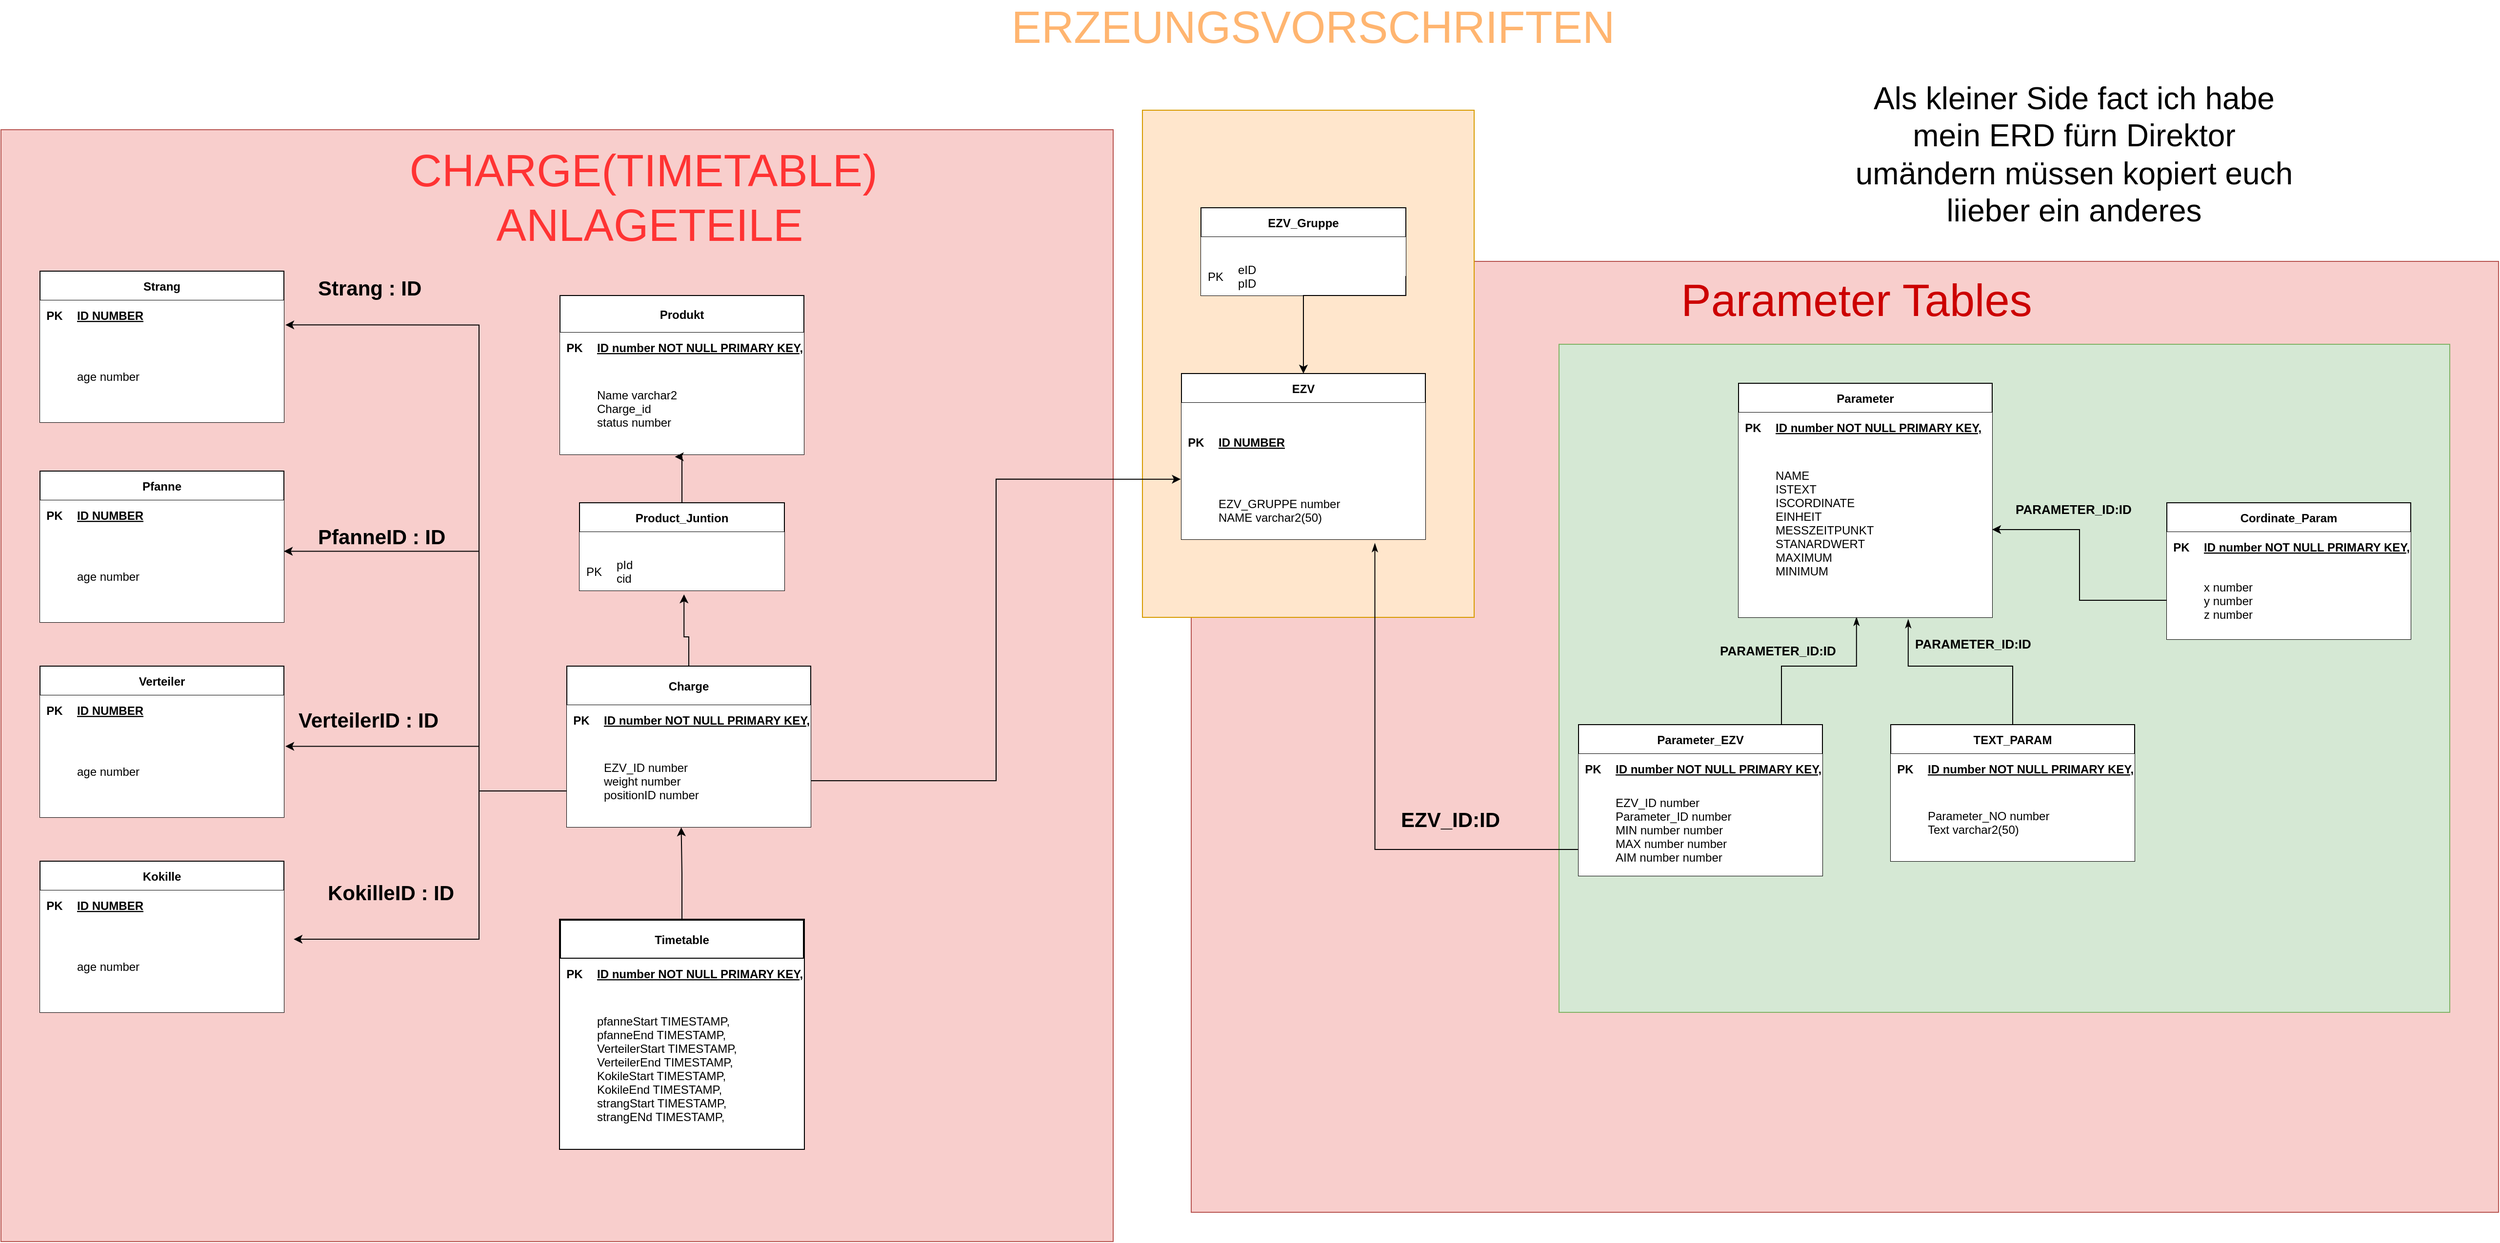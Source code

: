 <mxfile version="13.2.4" type="device"><diagram id="6zJ_AYQ3I7p9YDJe8uGd" name="Page-1"><mxGraphModel dx="3702" dy="2353" grid="1" gridSize="10" guides="1" tooltips="1" connect="1" arrows="1" fold="1" page="1" pageScale="1" pageWidth="827" pageHeight="1169" math="0" shadow="0"><root><mxCell id="0"/><mxCell id="1" parent="0"/><mxCell id="nymQCs6yoshasXCY6Ja--181" value="" style="rounded=0;whiteSpace=wrap;html=1;fillColor=#f8cecc;strokeColor=#b85450;" parent="1" vertex="1"><mxGeometry x="-1400" y="-200" width="1140" height="1140" as="geometry"/></mxCell><mxCell id="Yt_AFCfQSSV00qjEu8N--1" value="" style="rounded=0;whiteSpace=wrap;html=1;fillColor=#f8cecc;strokeColor=#b85450;" parent="1" vertex="1"><mxGeometry x="-180" y="-65" width="1340" height="975" as="geometry"/></mxCell><mxCell id="nymQCs6yoshasXCY6Ja--180" value="" style="rounded=0;whiteSpace=wrap;html=1;fillColor=#ffe6cc;strokeColor=#d79b00;" parent="1" vertex="1"><mxGeometry x="-230" y="-220" width="340" height="520" as="geometry"/></mxCell><mxCell id="nymQCs6yoshasXCY6Ja--179" value="" style="rounded=0;whiteSpace=wrap;html=1;fillColor=#d5e8d4;strokeColor=#82b366;" parent="1" vertex="1"><mxGeometry x="197" y="20" width="913" height="685" as="geometry"/></mxCell><mxCell id="nymQCs6yoshasXCY6Ja--119" value="&lt;b&gt;&lt;font style=&quot;font-size: 21px&quot;&gt;PfanneID : ID&lt;/font&gt;&lt;/b&gt;" style="text;html=1;strokeColor=none;fillColor=none;spacing=5;spacingTop=-20;whiteSpace=wrap;overflow=hidden;rounded=0;" parent="1" vertex="1"><mxGeometry x="-1080" y="215" width="190" height="10" as="geometry"/></mxCell><mxCell id="nymQCs6yoshasXCY6Ja--120" value="&lt;b&gt;&lt;font style=&quot;font-size: 21px&quot;&gt;VerteilerID : ID&lt;/font&gt;&lt;/b&gt;" style="text;html=1;strokeColor=none;fillColor=none;spacing=5;spacingTop=-20;whiteSpace=wrap;overflow=hidden;rounded=0;" parent="1" vertex="1"><mxGeometry x="-1100" y="403" width="190" height="30" as="geometry"/></mxCell><mxCell id="nymQCs6yoshasXCY6Ja--121" value="&lt;b&gt;&lt;font style=&quot;font-size: 21px&quot;&gt;KokilleID : ID&lt;/font&gt;&lt;/b&gt;" style="text;html=1;strokeColor=none;fillColor=none;spacing=5;spacingTop=-20;whiteSpace=wrap;overflow=hidden;rounded=0;" parent="1" vertex="1"><mxGeometry x="-1070" y="580" width="190" height="20" as="geometry"/></mxCell><mxCell id="nymQCs6yoshasXCY6Ja--171" value="&lt;b&gt;&lt;font style=&quot;font-size: 21px&quot;&gt;EZV_ID:ID&lt;/font&gt;&lt;/b&gt;" style="text;html=1;strokeColor=none;fillColor=none;spacing=5;spacingTop=-20;whiteSpace=wrap;overflow=hidden;rounded=0;" parent="1" vertex="1"><mxGeometry x="30" y="505" width="120" height="25" as="geometry"/></mxCell><mxCell id="nymQCs6yoshasXCY6Ja--172" value="&lt;b&gt;&lt;font style=&quot;font-size: 13px&quot;&gt;PARAMETER_ID:ID&lt;/font&gt;&lt;/b&gt;" style="text;html=1;strokeColor=none;fillColor=none;spacing=5;spacingTop=-20;whiteSpace=wrap;overflow=hidden;rounded=0;" parent="1" vertex="1"><mxGeometry x="357" y="336.5" width="190" height="20" as="geometry"/></mxCell><mxCell id="nymQCs6yoshasXCY6Ja--173" value="&lt;b&gt;&lt;font style=&quot;font-size: 13px&quot;&gt;PARAMETER_ID:ID&lt;/font&gt;&lt;/b&gt;" style="text;html=1;strokeColor=none;fillColor=none;spacing=5;spacingTop=-20;whiteSpace=wrap;overflow=hidden;rounded=0;" parent="1" vertex="1"><mxGeometry x="557" y="330" width="190" height="33" as="geometry"/></mxCell><mxCell id="nymQCs6yoshasXCY6Ja--175" style="edgeStyle=orthogonalEdgeStyle;rounded=0;orthogonalLoop=1;jettySize=auto;html=1;exitX=0.75;exitY=0;exitDx=0;exitDy=0;entryX=0.465;entryY=0.998;entryDx=0;entryDy=0;entryPerimeter=0;endArrow=classicThin;endFill=1;" parent="1" source="nymQCs6yoshasXCY6Ja--139" target="nymQCs6yoshasXCY6Ja--151" edge="1"><mxGeometry relative="1" as="geometry"><Array as="points"><mxPoint x="425" y="350"/><mxPoint x="502" y="350"/></Array></mxGeometry></mxCell><mxCell id="nymQCs6yoshasXCY6Ja--174" style="edgeStyle=orthogonalEdgeStyle;rounded=0;orthogonalLoop=1;jettySize=auto;html=1;exitX=0.5;exitY=0;exitDx=0;exitDy=0;entryX=0.669;entryY=1.011;entryDx=0;entryDy=0;entryPerimeter=0;endArrow=classicThin;endFill=1;" parent="1" source="nymQCs6yoshasXCY6Ja--163" target="nymQCs6yoshasXCY6Ja--151" edge="1"><mxGeometry relative="1" as="geometry"><Array as="points"><mxPoint x="662" y="350"/><mxPoint x="555" y="350"/></Array></mxGeometry></mxCell><mxCell id="nymQCs6yoshasXCY6Ja--177" style="edgeStyle=orthogonalEdgeStyle;rounded=0;orthogonalLoop=1;jettySize=auto;html=1;exitX=0;exitY=0.5;exitDx=0;exitDy=0;entryX=0.793;entryY=1.068;entryDx=0;entryDy=0;entryPerimeter=0;endArrow=classicThin;endFill=1;" parent="1" source="nymQCs6yoshasXCY6Ja--143" target="nymQCs6yoshasXCY6Ja--90" edge="1"><mxGeometry relative="1" as="geometry"><Array as="points"><mxPoint x="8" y="538"/></Array></mxGeometry></mxCell><mxCell id="nymQCs6yoshasXCY6Ja--86" value="EZV" style="shape=table;startSize=30;container=1;collapsible=1;childLayout=tableLayout;fixedRows=1;rowLines=0;fontStyle=1;align=center;resizeLast=1;" parent="1" vertex="1"><mxGeometry x="-190" y="50" width="250" height="170" as="geometry"><mxRectangle x="120" y="110" width="130" height="30" as="alternateBounds"/></mxGeometry></mxCell><mxCell id="nymQCs6yoshasXCY6Ja--87" value="" style="shape=partialRectangle;collapsible=0;dropTarget=0;pointerEvents=0;fillColor=none;points=[[0,0.5],[1,0.5]];portConstraint=eastwest;top=0;left=0;right=0;bottom=1;" parent="nymQCs6yoshasXCY6Ja--86" vertex="1"><mxGeometry y="30" width="250" height="80" as="geometry"/></mxCell><mxCell id="nymQCs6yoshasXCY6Ja--88" value="PK" style="shape=partialRectangle;overflow=hidden;connectable=0;top=0;left=0;bottom=0;right=0;fontStyle=1;" parent="nymQCs6yoshasXCY6Ja--87" vertex="1"><mxGeometry width="30" height="80" as="geometry"/></mxCell><mxCell id="nymQCs6yoshasXCY6Ja--89" value="ID NUMBER" style="shape=partialRectangle;overflow=hidden;connectable=0;top=0;left=0;bottom=0;right=0;align=left;spacingLeft=6;fontStyle=5;" parent="nymQCs6yoshasXCY6Ja--87" vertex="1"><mxGeometry x="30" width="220" height="80" as="geometry"/></mxCell><mxCell id="nymQCs6yoshasXCY6Ja--90" value="" style="shape=partialRectangle;collapsible=0;dropTarget=0;pointerEvents=0;fillColor=none;points=[[0,0.5],[1,0.5]];portConstraint=eastwest;top=0;left=0;right=0;bottom=0;" parent="nymQCs6yoshasXCY6Ja--86" vertex="1"><mxGeometry y="110" width="250" height="60" as="geometry"/></mxCell><mxCell id="nymQCs6yoshasXCY6Ja--91" value="" style="shape=partialRectangle;overflow=hidden;connectable=0;top=0;left=0;bottom=0;right=0;" parent="nymQCs6yoshasXCY6Ja--90" vertex="1"><mxGeometry width="30" height="60" as="geometry"/></mxCell><mxCell id="nymQCs6yoshasXCY6Ja--92" value="EZV_GRUPPE number&#10;NAME varchar2(50)" style="shape=partialRectangle;overflow=hidden;connectable=0;top=0;left=0;bottom=0;right=0;align=left;spacingLeft=6;" parent="nymQCs6yoshasXCY6Ja--90" vertex="1"><mxGeometry x="30" width="220" height="60" as="geometry"/></mxCell><mxCell id="nymQCs6yoshasXCY6Ja--182" value="&lt;font style=&quot;font-size: 46px&quot;&gt;&lt;font color=&quot;#ff3333&quot; style=&quot;font-size: 46px&quot;&gt;CHARGE(TIMETABLE)&amp;nbsp;&lt;br&gt;ANLAGETEILE&lt;/font&gt;&lt;br&gt;&lt;/font&gt;" style="text;html=1;strokeColor=none;fillColor=none;align=center;verticalAlign=middle;whiteSpace=wrap;rounded=0;" parent="1" vertex="1"><mxGeometry x="-940" y="-140" width="410" height="20" as="geometry"/></mxCell><mxCell id="nymQCs6yoshasXCY6Ja--184" value="&lt;font style=&quot;font-size: 46px&quot;&gt;&lt;font color=&quot;#ffb570&quot;&gt;ERZEUNGSVORSCHRIFTEN&lt;/font&gt;&lt;br&gt;&lt;/font&gt;" style="text;html=1;strokeColor=none;fillColor=none;align=center;verticalAlign=middle;whiteSpace=wrap;rounded=0;" parent="1" vertex="1"><mxGeometry x="-260" y="-310" width="410" height="10" as="geometry"/></mxCell><mxCell id="nymQCs6yoshasXCY6Ja--190" value="&lt;font style=&quot;font-size: 46px&quot;&gt;&lt;font&gt;Parameter Tables&lt;/font&gt;&lt;br&gt;&lt;/font&gt;" style="text;html=1;strokeColor=none;fillColor=none;align=center;verticalAlign=middle;whiteSpace=wrap;rounded=0;fontColor=#CC0000;" parent="1" vertex="1"><mxGeometry x="297" y="-30" width="410" height="10" as="geometry"/></mxCell><mxCell id="nymQCs6yoshasXCY6Ja--251" value="&lt;b&gt;&lt;font style=&quot;font-size: 21px&quot;&gt;Strang : ID&lt;/font&gt;&lt;/b&gt;" style="text;html=1;strokeColor=none;fillColor=none;spacing=5;spacingTop=-20;whiteSpace=wrap;overflow=hidden;rounded=0;" parent="1" vertex="1"><mxGeometry x="-1080" y="-40" width="190" height="20" as="geometry"/></mxCell><mxCell id="nymQCs6yoshasXCY6Ja--123" value="EZV_Gruppe" style="shape=table;startSize=30;container=1;collapsible=1;childLayout=tableLayout;fixedRows=1;rowLines=0;fontStyle=1;align=center;resizeLast=1;" parent="1" vertex="1"><mxGeometry x="-170" y="-120" width="210" height="90" as="geometry"><mxRectangle x="120" y="110" width="130" height="30" as="alternateBounds"/></mxGeometry></mxCell><mxCell id="nymQCs6yoshasXCY6Ja--124" value="" style="shape=partialRectangle;collapsible=0;dropTarget=0;pointerEvents=0;fillColor=none;points=[[0,0.5],[1,0.5]];portConstraint=eastwest;top=0;left=0;right=0;bottom=1;" parent="nymQCs6yoshasXCY6Ja--123" vertex="1"><mxGeometry y="30" width="210" height="20" as="geometry"/></mxCell><mxCell id="nymQCs6yoshasXCY6Ja--125" value="" style="shape=partialRectangle;overflow=hidden;connectable=0;top=0;left=0;bottom=0;right=0;fontStyle=1;" parent="nymQCs6yoshasXCY6Ja--124" vertex="1"><mxGeometry width="30" height="20" as="geometry"/></mxCell><mxCell id="nymQCs6yoshasXCY6Ja--126" value="" style="shape=partialRectangle;overflow=hidden;connectable=0;top=0;left=0;bottom=0;right=0;align=left;spacingLeft=6;fontStyle=5;" parent="nymQCs6yoshasXCY6Ja--124" vertex="1"><mxGeometry x="30" width="180" height="20" as="geometry"/></mxCell><mxCell id="nymQCs6yoshasXCY6Ja--127" value="" style="shape=partialRectangle;collapsible=0;dropTarget=0;pointerEvents=0;fillColor=none;points=[[0,0.5],[1,0.5]];portConstraint=eastwest;top=0;left=0;right=0;bottom=0;" parent="nymQCs6yoshasXCY6Ja--123" vertex="1"><mxGeometry y="50" width="210" height="40" as="geometry"/></mxCell><mxCell id="nymQCs6yoshasXCY6Ja--128" value="PK" style="shape=partialRectangle;overflow=hidden;connectable=0;top=0;left=0;bottom=0;right=0;" parent="nymQCs6yoshasXCY6Ja--127" vertex="1"><mxGeometry width="30" height="40" as="geometry"/></mxCell><mxCell id="nymQCs6yoshasXCY6Ja--129" value="eID&#10;pID" style="shape=partialRectangle;overflow=hidden;connectable=0;top=0;left=0;bottom=0;right=0;align=left;spacingLeft=6;" parent="nymQCs6yoshasXCY6Ja--127" vertex="1"><mxGeometry x="30" width="180" height="40" as="geometry"/></mxCell><mxCell id="Gzt3GfH78frZaqFLkOcU-1" style="edgeStyle=orthogonalEdgeStyle;rounded=0;orthogonalLoop=1;jettySize=auto;html=1;exitX=0;exitY=0.5;exitDx=0;exitDy=0;entryX=1.04;entryY=0.211;entryDx=0;entryDy=0;entryPerimeter=0;" parent="1" source="nymQCs6yoshasXCY6Ja--55" target="nymQCs6yoshasXCY6Ja--97" edge="1"><mxGeometry relative="1" as="geometry"><Array as="points"><mxPoint x="-910" y="478"/><mxPoint x="-910" y="630"/></Array></mxGeometry></mxCell><mxCell id="Gzt3GfH78frZaqFLkOcU-2" style="edgeStyle=orthogonalEdgeStyle;rounded=0;orthogonalLoop=1;jettySize=auto;html=1;exitX=0;exitY=0.5;exitDx=0;exitDy=0;entryX=1.006;entryY=0.234;entryDx=0;entryDy=0;entryPerimeter=0;" parent="1" source="nymQCs6yoshasXCY6Ja--55" target="nymQCs6yoshasXCY6Ja--104" edge="1"><mxGeometry relative="1" as="geometry"><Array as="points"><mxPoint x="-910" y="478"/><mxPoint x="-910" y="432"/></Array></mxGeometry></mxCell><mxCell id="Gzt3GfH78frZaqFLkOcU-3" style="edgeStyle=orthogonalEdgeStyle;rounded=0;orthogonalLoop=1;jettySize=auto;html=1;exitX=0;exitY=0.5;exitDx=0;exitDy=0;entryX=1;entryY=0.234;entryDx=0;entryDy=0;entryPerimeter=0;" parent="1" source="nymQCs6yoshasXCY6Ja--55" target="nymQCs6yoshasXCY6Ja--111" edge="1"><mxGeometry relative="1" as="geometry"><Array as="points"><mxPoint x="-910" y="478"/><mxPoint x="-910" y="232"/></Array></mxGeometry></mxCell><mxCell id="Gzt3GfH78frZaqFLkOcU-4" style="edgeStyle=orthogonalEdgeStyle;rounded=0;orthogonalLoop=1;jettySize=auto;html=1;exitX=0;exitY=0.5;exitDx=0;exitDy=0;entryX=1.006;entryY=-0.051;entryDx=0;entryDy=0;entryPerimeter=0;" parent="1" source="nymQCs6yoshasXCY6Ja--55" target="nymQCs6yoshasXCY6Ja--205" edge="1"><mxGeometry relative="1" as="geometry"><Array as="points"><mxPoint x="-910" y="478"/><mxPoint x="-910"/></Array></mxGeometry></mxCell><mxCell id="nymQCs6yoshasXCY6Ja--201" value="Strang" style="shape=table;startSize=30;container=1;collapsible=1;childLayout=tableLayout;fixedRows=1;rowLines=0;fontStyle=1;align=center;resizeLast=1;" parent="1" vertex="1"><mxGeometry x="-1360" y="-55" width="250" height="155" as="geometry"><mxRectangle x="120" y="110" width="130" height="30" as="alternateBounds"/></mxGeometry></mxCell><mxCell id="nymQCs6yoshasXCY6Ja--202" value="" style="shape=partialRectangle;collapsible=0;dropTarget=0;pointerEvents=0;fillColor=none;points=[[0,0.5],[1,0.5]];portConstraint=eastwest;top=0;left=0;right=0;bottom=1;" parent="nymQCs6yoshasXCY6Ja--201" vertex="1"><mxGeometry y="30" width="250" height="30" as="geometry"/></mxCell><mxCell id="nymQCs6yoshasXCY6Ja--203" value="PK" style="shape=partialRectangle;overflow=hidden;connectable=0;top=0;left=0;bottom=0;right=0;fontStyle=1;" parent="nymQCs6yoshasXCY6Ja--202" vertex="1"><mxGeometry width="30" height="30" as="geometry"/></mxCell><mxCell id="nymQCs6yoshasXCY6Ja--204" value="ID NUMBER" style="shape=partialRectangle;overflow=hidden;connectable=0;top=0;left=0;bottom=0;right=0;align=left;spacingLeft=6;fontStyle=5;" parent="nymQCs6yoshasXCY6Ja--202" vertex="1"><mxGeometry x="30" width="220" height="30" as="geometry"/></mxCell><mxCell id="nymQCs6yoshasXCY6Ja--205" value="" style="shape=partialRectangle;collapsible=0;dropTarget=0;pointerEvents=0;fillColor=none;points=[[0,0.5],[1,0.5]];portConstraint=eastwest;top=0;left=0;right=0;bottom=0;" parent="nymQCs6yoshasXCY6Ja--201" vertex="1"><mxGeometry y="60" width="250" height="95" as="geometry"/></mxCell><mxCell id="nymQCs6yoshasXCY6Ja--206" value="" style="shape=partialRectangle;overflow=hidden;connectable=0;top=0;left=0;bottom=0;right=0;" parent="nymQCs6yoshasXCY6Ja--205" vertex="1"><mxGeometry width="30" height="95" as="geometry"/></mxCell><mxCell id="nymQCs6yoshasXCY6Ja--207" value="age number" style="shape=partialRectangle;overflow=hidden;connectable=0;top=0;left=0;bottom=0;right=0;align=left;spacingLeft=6;" parent="nymQCs6yoshasXCY6Ja--205" vertex="1"><mxGeometry x="30" width="220" height="95" as="geometry"/></mxCell><mxCell id="nymQCs6yoshasXCY6Ja--107" value="Pfanne" style="shape=table;startSize=30;container=1;collapsible=1;childLayout=tableLayout;fixedRows=1;rowLines=0;fontStyle=1;align=center;resizeLast=1;" parent="1" vertex="1"><mxGeometry x="-1360" y="150" width="250" height="155" as="geometry"><mxRectangle x="120" y="110" width="130" height="30" as="alternateBounds"/></mxGeometry></mxCell><mxCell id="nymQCs6yoshasXCY6Ja--108" value="" style="shape=partialRectangle;collapsible=0;dropTarget=0;pointerEvents=0;fillColor=none;points=[[0,0.5],[1,0.5]];portConstraint=eastwest;top=0;left=0;right=0;bottom=1;" parent="nymQCs6yoshasXCY6Ja--107" vertex="1"><mxGeometry y="30" width="250" height="30" as="geometry"/></mxCell><mxCell id="nymQCs6yoshasXCY6Ja--109" value="PK" style="shape=partialRectangle;overflow=hidden;connectable=0;top=0;left=0;bottom=0;right=0;fontStyle=1;" parent="nymQCs6yoshasXCY6Ja--108" vertex="1"><mxGeometry width="30" height="30" as="geometry"/></mxCell><mxCell id="nymQCs6yoshasXCY6Ja--110" value="ID NUMBER" style="shape=partialRectangle;overflow=hidden;connectable=0;top=0;left=0;bottom=0;right=0;align=left;spacingLeft=6;fontStyle=5;" parent="nymQCs6yoshasXCY6Ja--108" vertex="1"><mxGeometry x="30" width="220" height="30" as="geometry"/></mxCell><mxCell id="nymQCs6yoshasXCY6Ja--111" value="" style="shape=partialRectangle;collapsible=0;dropTarget=0;pointerEvents=0;fillColor=none;points=[[0,0.5],[1,0.5]];portConstraint=eastwest;top=0;left=0;right=0;bottom=0;" parent="nymQCs6yoshasXCY6Ja--107" vertex="1"><mxGeometry y="60" width="250" height="95" as="geometry"/></mxCell><mxCell id="nymQCs6yoshasXCY6Ja--112" value="" style="shape=partialRectangle;overflow=hidden;connectable=0;top=0;left=0;bottom=0;right=0;" parent="nymQCs6yoshasXCY6Ja--111" vertex="1"><mxGeometry width="30" height="95" as="geometry"/></mxCell><mxCell id="nymQCs6yoshasXCY6Ja--113" value="age number" style="shape=partialRectangle;overflow=hidden;connectable=0;top=0;left=0;bottom=0;right=0;align=left;spacingLeft=6;" parent="nymQCs6yoshasXCY6Ja--111" vertex="1"><mxGeometry x="30" width="220" height="95" as="geometry"/></mxCell><mxCell id="nymQCs6yoshasXCY6Ja--100" value="Verteiler" style="shape=table;startSize=30;container=1;collapsible=1;childLayout=tableLayout;fixedRows=1;rowLines=0;fontStyle=1;align=center;resizeLast=1;" parent="1" vertex="1"><mxGeometry x="-1360" y="350" width="250" height="155" as="geometry"><mxRectangle x="120" y="110" width="130" height="30" as="alternateBounds"/></mxGeometry></mxCell><mxCell id="nymQCs6yoshasXCY6Ja--101" value="" style="shape=partialRectangle;collapsible=0;dropTarget=0;pointerEvents=0;fillColor=none;points=[[0,0.5],[1,0.5]];portConstraint=eastwest;top=0;left=0;right=0;bottom=1;" parent="nymQCs6yoshasXCY6Ja--100" vertex="1"><mxGeometry y="30" width="250" height="30" as="geometry"/></mxCell><mxCell id="nymQCs6yoshasXCY6Ja--102" value="PK" style="shape=partialRectangle;overflow=hidden;connectable=0;top=0;left=0;bottom=0;right=0;fontStyle=1;" parent="nymQCs6yoshasXCY6Ja--101" vertex="1"><mxGeometry width="30" height="30" as="geometry"/></mxCell><mxCell id="nymQCs6yoshasXCY6Ja--103" value="ID NUMBER" style="shape=partialRectangle;overflow=hidden;connectable=0;top=0;left=0;bottom=0;right=0;align=left;spacingLeft=6;fontStyle=5;" parent="nymQCs6yoshasXCY6Ja--101" vertex="1"><mxGeometry x="30" width="220" height="30" as="geometry"/></mxCell><mxCell id="nymQCs6yoshasXCY6Ja--104" value="" style="shape=partialRectangle;collapsible=0;dropTarget=0;pointerEvents=0;fillColor=none;points=[[0,0.5],[1,0.5]];portConstraint=eastwest;top=0;left=0;right=0;bottom=0;" parent="nymQCs6yoshasXCY6Ja--100" vertex="1"><mxGeometry y="60" width="250" height="95" as="geometry"/></mxCell><mxCell id="nymQCs6yoshasXCY6Ja--105" value="" style="shape=partialRectangle;overflow=hidden;connectable=0;top=0;left=0;bottom=0;right=0;" parent="nymQCs6yoshasXCY6Ja--104" vertex="1"><mxGeometry width="30" height="95" as="geometry"/></mxCell><mxCell id="nymQCs6yoshasXCY6Ja--106" value="age number" style="shape=partialRectangle;overflow=hidden;connectable=0;top=0;left=0;bottom=0;right=0;align=left;spacingLeft=6;" parent="nymQCs6yoshasXCY6Ja--104" vertex="1"><mxGeometry x="30" width="220" height="95" as="geometry"/></mxCell><mxCell id="nymQCs6yoshasXCY6Ja--93" value="Kokille" style="shape=table;startSize=30;container=1;collapsible=1;childLayout=tableLayout;fixedRows=1;rowLines=0;fontStyle=1;align=center;resizeLast=1;" parent="1" vertex="1"><mxGeometry x="-1360" y="550" width="250" height="155" as="geometry"><mxRectangle x="120" y="110" width="130" height="30" as="alternateBounds"/></mxGeometry></mxCell><mxCell id="nymQCs6yoshasXCY6Ja--94" value="" style="shape=partialRectangle;collapsible=0;dropTarget=0;pointerEvents=0;fillColor=none;points=[[0,0.5],[1,0.5]];portConstraint=eastwest;top=0;left=0;right=0;bottom=1;" parent="nymQCs6yoshasXCY6Ja--93" vertex="1"><mxGeometry y="30" width="250" height="30" as="geometry"/></mxCell><mxCell id="nymQCs6yoshasXCY6Ja--95" value="PK" style="shape=partialRectangle;overflow=hidden;connectable=0;top=0;left=0;bottom=0;right=0;fontStyle=1;" parent="nymQCs6yoshasXCY6Ja--94" vertex="1"><mxGeometry width="30" height="30" as="geometry"/></mxCell><mxCell id="nymQCs6yoshasXCY6Ja--96" value="ID NUMBER" style="shape=partialRectangle;overflow=hidden;connectable=0;top=0;left=0;bottom=0;right=0;align=left;spacingLeft=6;fontStyle=5;" parent="nymQCs6yoshasXCY6Ja--94" vertex="1"><mxGeometry x="30" width="220" height="30" as="geometry"/></mxCell><mxCell id="nymQCs6yoshasXCY6Ja--97" value="" style="shape=partialRectangle;collapsible=0;dropTarget=0;pointerEvents=0;fillColor=none;points=[[0,0.5],[1,0.5]];portConstraint=eastwest;top=0;left=0;right=0;bottom=0;" parent="nymQCs6yoshasXCY6Ja--93" vertex="1"><mxGeometry y="60" width="250" height="95" as="geometry"/></mxCell><mxCell id="nymQCs6yoshasXCY6Ja--98" value="" style="shape=partialRectangle;overflow=hidden;connectable=0;top=0;left=0;bottom=0;right=0;" parent="nymQCs6yoshasXCY6Ja--97" vertex="1"><mxGeometry width="30" height="95" as="geometry"/></mxCell><mxCell id="nymQCs6yoshasXCY6Ja--99" value="age number" style="shape=partialRectangle;overflow=hidden;connectable=0;top=0;left=0;bottom=0;right=0;align=left;spacingLeft=6;" parent="nymQCs6yoshasXCY6Ja--97" vertex="1"><mxGeometry x="30" width="220" height="95" as="geometry"/></mxCell><mxCell id="Yt_AFCfQSSV00qjEu8N--33" style="edgeStyle=orthogonalEdgeStyle;rounded=0;orthogonalLoop=1;jettySize=auto;html=1;exitX=0.5;exitY=0;exitDx=0;exitDy=0;entryX=0.51;entryY=1.1;entryDx=0;entryDy=0;entryPerimeter=0;" parent="1" source="nymQCs6yoshasXCY6Ja--51" target="Yt_AFCfQSSV00qjEu8N--29" edge="1"><mxGeometry relative="1" as="geometry"><Array as="points"><mxPoint x="-695" y="320"/><mxPoint x="-700" y="320"/></Array></mxGeometry></mxCell><mxCell id="nymQCs6yoshasXCY6Ja--51" value="Charge" style="shape=table;startSize=40;container=1;collapsible=1;childLayout=tableLayout;fixedRows=1;rowLines=0;fontStyle=1;align=center;resizeLast=1;" parent="1" vertex="1"><mxGeometry x="-820" y="350" width="250" height="165" as="geometry"><mxRectangle x="120" y="110" width="130" height="30" as="alternateBounds"/></mxGeometry></mxCell><mxCell id="nymQCs6yoshasXCY6Ja--52" value="" style="shape=partialRectangle;collapsible=0;dropTarget=0;pointerEvents=0;fillColor=none;points=[[0,0.5],[1,0.5]];portConstraint=eastwest;top=0;left=0;right=0;bottom=1;" parent="nymQCs6yoshasXCY6Ja--51" vertex="1"><mxGeometry y="40" width="250" height="30" as="geometry"/></mxCell><mxCell id="nymQCs6yoshasXCY6Ja--53" value="PK" style="shape=partialRectangle;overflow=hidden;connectable=0;top=0;left=0;bottom=0;right=0;fontStyle=1;" parent="nymQCs6yoshasXCY6Ja--52" vertex="1"><mxGeometry width="30" height="30" as="geometry"/></mxCell><mxCell id="nymQCs6yoshasXCY6Ja--54" value="ID number NOT NULL PRIMARY KEY," style="shape=partialRectangle;overflow=hidden;connectable=0;top=0;left=0;bottom=0;right=0;align=left;spacingLeft=6;fontStyle=5;" parent="nymQCs6yoshasXCY6Ja--52" vertex="1"><mxGeometry x="30" width="220" height="30" as="geometry"/></mxCell><mxCell id="nymQCs6yoshasXCY6Ja--55" value="" style="shape=partialRectangle;collapsible=0;dropTarget=0;pointerEvents=0;fillColor=none;points=[[0,0.5],[1,0.5]];portConstraint=eastwest;top=0;left=0;right=0;bottom=0;" parent="nymQCs6yoshasXCY6Ja--51" vertex="1"><mxGeometry y="70" width="250" height="95" as="geometry"/></mxCell><mxCell id="nymQCs6yoshasXCY6Ja--56" value="" style="shape=partialRectangle;overflow=hidden;connectable=0;top=0;left=0;bottom=0;right=0;" parent="nymQCs6yoshasXCY6Ja--55" vertex="1"><mxGeometry width="30" height="95" as="geometry"/></mxCell><mxCell id="nymQCs6yoshasXCY6Ja--57" value="EZV_ID number&#10;weight number&#10;positionID number" style="shape=partialRectangle;overflow=hidden;connectable=0;top=0;left=0;bottom=0;right=0;align=left;spacingLeft=6;" parent="nymQCs6yoshasXCY6Ja--55" vertex="1"><mxGeometry x="30" width="220" height="95" as="geometry"/></mxCell><mxCell id="nymQCs6yoshasXCY6Ja--163" value="TEXT_PARAM" style="shape=table;startSize=30;container=1;collapsible=1;childLayout=tableLayout;fixedRows=1;rowLines=0;fontStyle=1;align=center;resizeLast=1;" parent="1" vertex="1"><mxGeometry x="537" y="410" width="250" height="140" as="geometry"><mxRectangle x="120" y="110" width="130" height="30" as="alternateBounds"/></mxGeometry></mxCell><mxCell id="nymQCs6yoshasXCY6Ja--164" value="" style="shape=partialRectangle;collapsible=0;dropTarget=0;pointerEvents=0;fillColor=none;points=[[0,0.5],[1,0.5]];portConstraint=eastwest;top=0;left=0;right=0;bottom=1;" parent="nymQCs6yoshasXCY6Ja--163" vertex="1"><mxGeometry y="30" width="250" height="30" as="geometry"/></mxCell><mxCell id="nymQCs6yoshasXCY6Ja--165" value="PK" style="shape=partialRectangle;overflow=hidden;connectable=0;top=0;left=0;bottom=0;right=0;fontStyle=1;" parent="nymQCs6yoshasXCY6Ja--164" vertex="1"><mxGeometry width="30" height="30" as="geometry"/></mxCell><mxCell id="nymQCs6yoshasXCY6Ja--166" value="ID number NOT NULL PRIMARY KEY," style="shape=partialRectangle;overflow=hidden;connectable=0;top=0;left=0;bottom=0;right=0;align=left;spacingLeft=6;fontStyle=5;" parent="nymQCs6yoshasXCY6Ja--164" vertex="1"><mxGeometry x="30" width="220" height="30" as="geometry"/></mxCell><mxCell id="nymQCs6yoshasXCY6Ja--167" value="" style="shape=partialRectangle;collapsible=0;dropTarget=0;pointerEvents=0;fillColor=none;points=[[0,0.5],[1,0.5]];portConstraint=eastwest;top=0;left=0;right=0;bottom=0;" parent="nymQCs6yoshasXCY6Ja--163" vertex="1"><mxGeometry y="60" width="250" height="80" as="geometry"/></mxCell><mxCell id="nymQCs6yoshasXCY6Ja--168" value="" style="shape=partialRectangle;overflow=hidden;connectable=0;top=0;left=0;bottom=0;right=0;" parent="nymQCs6yoshasXCY6Ja--167" vertex="1"><mxGeometry width="30" height="80" as="geometry"/></mxCell><mxCell id="nymQCs6yoshasXCY6Ja--169" value="Parameter_NO number&#10;Text varchar2(50)" style="shape=partialRectangle;overflow=hidden;connectable=0;top=0;left=0;bottom=0;right=0;align=left;spacingLeft=6;" parent="nymQCs6yoshasXCY6Ja--167" vertex="1"><mxGeometry x="30" width="220" height="80" as="geometry"/></mxCell><mxCell id="nymQCs6yoshasXCY6Ja--139" value="Parameter_EZV" style="shape=table;startSize=30;container=1;collapsible=1;childLayout=tableLayout;fixedRows=1;rowLines=0;fontStyle=1;align=center;resizeLast=1;" parent="1" vertex="1"><mxGeometry x="217" y="410" width="250" height="155" as="geometry"><mxRectangle x="120" y="110" width="130" height="30" as="alternateBounds"/></mxGeometry></mxCell><mxCell id="nymQCs6yoshasXCY6Ja--140" value="" style="shape=partialRectangle;collapsible=0;dropTarget=0;pointerEvents=0;fillColor=none;points=[[0,0.5],[1,0.5]];portConstraint=eastwest;top=0;left=0;right=0;bottom=1;" parent="nymQCs6yoshasXCY6Ja--139" vertex="1"><mxGeometry y="30" width="250" height="30" as="geometry"/></mxCell><mxCell id="nymQCs6yoshasXCY6Ja--141" value="PK" style="shape=partialRectangle;overflow=hidden;connectable=0;top=0;left=0;bottom=0;right=0;fontStyle=1;" parent="nymQCs6yoshasXCY6Ja--140" vertex="1"><mxGeometry width="30" height="30" as="geometry"/></mxCell><mxCell id="nymQCs6yoshasXCY6Ja--142" value="ID number NOT NULL PRIMARY KEY," style="shape=partialRectangle;overflow=hidden;connectable=0;top=0;left=0;bottom=0;right=0;align=left;spacingLeft=6;fontStyle=5;" parent="nymQCs6yoshasXCY6Ja--140" vertex="1"><mxGeometry x="30" width="220" height="30" as="geometry"/></mxCell><mxCell id="nymQCs6yoshasXCY6Ja--143" value="" style="shape=partialRectangle;collapsible=0;dropTarget=0;pointerEvents=0;fillColor=none;points=[[0,0.5],[1,0.5]];portConstraint=eastwest;top=0;left=0;right=0;bottom=0;" parent="nymQCs6yoshasXCY6Ja--139" vertex="1"><mxGeometry y="60" width="250" height="95" as="geometry"/></mxCell><mxCell id="nymQCs6yoshasXCY6Ja--144" value="" style="shape=partialRectangle;overflow=hidden;connectable=0;top=0;left=0;bottom=0;right=0;" parent="nymQCs6yoshasXCY6Ja--143" vertex="1"><mxGeometry width="30" height="95" as="geometry"/></mxCell><mxCell id="nymQCs6yoshasXCY6Ja--145" value="EZV_ID number&#10;Parameter_ID number&#10;MIN number number&#10;MAX number number&#10;AIM number number" style="shape=partialRectangle;overflow=hidden;connectable=0;top=0;left=0;bottom=0;right=0;align=left;spacingLeft=6;" parent="nymQCs6yoshasXCY6Ja--143" vertex="1"><mxGeometry x="30" width="220" height="95" as="geometry"/></mxCell><mxCell id="nymQCs6yoshasXCY6Ja--147" value="Parameter" style="shape=table;startSize=30;container=1;collapsible=1;childLayout=tableLayout;fixedRows=1;rowLines=0;fontStyle=1;align=center;resizeLast=1;" parent="1" vertex="1"><mxGeometry x="381" y="60" width="260" height="240" as="geometry"/></mxCell><mxCell id="nymQCs6yoshasXCY6Ja--148" value="" style="shape=partialRectangle;collapsible=0;dropTarget=0;pointerEvents=0;fillColor=none;points=[[0,0.5],[1,0.5]];portConstraint=eastwest;top=0;left=0;right=0;bottom=1;" parent="nymQCs6yoshasXCY6Ja--147" vertex="1"><mxGeometry y="30" width="260" height="30" as="geometry"/></mxCell><mxCell id="nymQCs6yoshasXCY6Ja--149" value="PK" style="shape=partialRectangle;overflow=hidden;connectable=0;top=0;left=0;bottom=0;right=0;fontStyle=1;" parent="nymQCs6yoshasXCY6Ja--148" vertex="1"><mxGeometry width="30" height="30" as="geometry"/></mxCell><mxCell id="nymQCs6yoshasXCY6Ja--150" value="ID number NOT NULL PRIMARY KEY, " style="shape=partialRectangle;overflow=hidden;connectable=0;top=0;left=0;bottom=0;right=0;align=left;spacingLeft=6;fontStyle=5;" parent="nymQCs6yoshasXCY6Ja--148" vertex="1"><mxGeometry x="30" width="230" height="30" as="geometry"/></mxCell><mxCell id="nymQCs6yoshasXCY6Ja--151" value="" style="shape=partialRectangle;collapsible=0;dropTarget=0;pointerEvents=0;fillColor=none;points=[[0,0.5],[1,0.5]];portConstraint=eastwest;top=0;left=0;right=0;bottom=0;" parent="nymQCs6yoshasXCY6Ja--147" vertex="1"><mxGeometry y="60" width="260" height="180" as="geometry"/></mxCell><mxCell id="nymQCs6yoshasXCY6Ja--152" value="" style="shape=partialRectangle;overflow=hidden;connectable=0;top=0;left=0;bottom=0;right=0;" parent="nymQCs6yoshasXCY6Ja--151" vertex="1"><mxGeometry width="30" height="180" as="geometry"/></mxCell><mxCell id="nymQCs6yoshasXCY6Ja--153" value="NAME&#10;ISTEXT&#10;ISCORDINATE &#10;EINHEIT&#10;MESSZEITPUNKT&#10;STANARDWERT&#10;MAXIMUM&#10;MINIMUM&#10;" style="shape=partialRectangle;overflow=hidden;connectable=0;top=0;left=0;bottom=0;right=0;align=left;spacingLeft=6;" parent="nymQCs6yoshasXCY6Ja--151" vertex="1"><mxGeometry x="30" width="230" height="180" as="geometry"/></mxCell><mxCell id="Yt_AFCfQSSV00qjEu8N--5" style="edgeStyle=orthogonalEdgeStyle;rounded=0;orthogonalLoop=1;jettySize=auto;html=1;exitX=1;exitY=0.5;exitDx=0;exitDy=0;" parent="1" source="nymQCs6yoshasXCY6Ja--127" target="nymQCs6yoshasXCY6Ja--86" edge="1"><mxGeometry relative="1" as="geometry"><Array as="points"><mxPoint x="40" y="-30"/><mxPoint x="-65" y="-30"/></Array></mxGeometry></mxCell><mxCell id="Yt_AFCfQSSV00qjEu8N--6" style="edgeStyle=orthogonalEdgeStyle;rounded=0;orthogonalLoop=1;jettySize=auto;html=1;exitX=1;exitY=0.5;exitDx=0;exitDy=0;entryX=-0.003;entryY=-0.028;entryDx=0;entryDy=0;entryPerimeter=0;" parent="1" source="nymQCs6yoshasXCY6Ja--55" target="nymQCs6yoshasXCY6Ja--90" edge="1"><mxGeometry relative="1" as="geometry"/></mxCell><mxCell id="Yt_AFCfQSSV00qjEu8N--7" value="Produkt" style="shape=table;startSize=38;container=1;collapsible=1;childLayout=tableLayout;fixedRows=1;rowLines=0;fontStyle=1;align=center;resizeLast=1;" parent="1" vertex="1"><mxGeometry x="-827" y="-30" width="250" height="163" as="geometry"><mxRectangle x="120" y="110" width="130" height="30" as="alternateBounds"/></mxGeometry></mxCell><mxCell id="Yt_AFCfQSSV00qjEu8N--8" value="" style="shape=partialRectangle;collapsible=0;dropTarget=0;pointerEvents=0;fillColor=none;points=[[0,0.5],[1,0.5]];portConstraint=eastwest;top=0;left=0;right=0;bottom=1;" parent="Yt_AFCfQSSV00qjEu8N--7" vertex="1"><mxGeometry y="38" width="250" height="30" as="geometry"/></mxCell><mxCell id="Yt_AFCfQSSV00qjEu8N--9" value="PK" style="shape=partialRectangle;overflow=hidden;connectable=0;top=0;left=0;bottom=0;right=0;fontStyle=1;" parent="Yt_AFCfQSSV00qjEu8N--8" vertex="1"><mxGeometry width="30" height="30" as="geometry"/></mxCell><mxCell id="Yt_AFCfQSSV00qjEu8N--10" value="ID number NOT NULL PRIMARY KEY," style="shape=partialRectangle;overflow=hidden;connectable=0;top=0;left=0;bottom=0;right=0;align=left;spacingLeft=6;fontStyle=5;" parent="Yt_AFCfQSSV00qjEu8N--8" vertex="1"><mxGeometry x="30" width="220" height="30" as="geometry"/></mxCell><mxCell id="Yt_AFCfQSSV00qjEu8N--11" value="" style="shape=partialRectangle;collapsible=0;dropTarget=0;pointerEvents=0;fillColor=none;points=[[0,0.5],[1,0.5]];portConstraint=eastwest;top=0;left=0;right=0;bottom=0;" parent="Yt_AFCfQSSV00qjEu8N--7" vertex="1"><mxGeometry y="68" width="250" height="95" as="geometry"/></mxCell><mxCell id="Yt_AFCfQSSV00qjEu8N--12" value="" style="shape=partialRectangle;overflow=hidden;connectable=0;top=0;left=0;bottom=0;right=0;" parent="Yt_AFCfQSSV00qjEu8N--11" vertex="1"><mxGeometry width="30" height="95" as="geometry"/></mxCell><mxCell id="Yt_AFCfQSSV00qjEu8N--13" value="Name varchar2&#10;Charge_id&#10;status number" style="shape=partialRectangle;overflow=hidden;connectable=0;top=0;left=0;bottom=0;right=0;align=left;spacingLeft=6;" parent="Yt_AFCfQSSV00qjEu8N--11" vertex="1"><mxGeometry x="30" width="220" height="95" as="geometry"/></mxCell><mxCell id="Yt_AFCfQSSV00qjEu8N--34" style="edgeStyle=orthogonalEdgeStyle;rounded=0;orthogonalLoop=1;jettySize=auto;html=1;exitX=0.5;exitY=0;exitDx=0;exitDy=0;entryX=0.471;entryY=1.025;entryDx=0;entryDy=0;entryPerimeter=0;" parent="1" source="Yt_AFCfQSSV00qjEu8N--25" target="Yt_AFCfQSSV00qjEu8N--11" edge="1"><mxGeometry relative="1" as="geometry"><Array as="points"><mxPoint x="-702" y="135"/></Array></mxGeometry></mxCell><mxCell id="Yt_AFCfQSSV00qjEu8N--25" value="Product_Juntion" style="shape=table;startSize=30;container=1;collapsible=1;childLayout=tableLayout;fixedRows=1;rowLines=0;fontStyle=1;align=center;resizeLast=1;" parent="1" vertex="1"><mxGeometry x="-807" y="182.5" width="210" height="90" as="geometry"><mxRectangle x="120" y="110" width="130" height="30" as="alternateBounds"/></mxGeometry></mxCell><mxCell id="Yt_AFCfQSSV00qjEu8N--26" value="" style="shape=partialRectangle;collapsible=0;dropTarget=0;pointerEvents=0;fillColor=none;points=[[0,0.5],[1,0.5]];portConstraint=eastwest;top=0;left=0;right=0;bottom=1;" parent="Yt_AFCfQSSV00qjEu8N--25" vertex="1"><mxGeometry y="30" width="210" height="20" as="geometry"/></mxCell><mxCell id="Yt_AFCfQSSV00qjEu8N--27" value="" style="shape=partialRectangle;overflow=hidden;connectable=0;top=0;left=0;bottom=0;right=0;fontStyle=1;" parent="Yt_AFCfQSSV00qjEu8N--26" vertex="1"><mxGeometry width="30" height="20" as="geometry"/></mxCell><mxCell id="Yt_AFCfQSSV00qjEu8N--28" value="" style="shape=partialRectangle;overflow=hidden;connectable=0;top=0;left=0;bottom=0;right=0;align=left;spacingLeft=6;fontStyle=5;" parent="Yt_AFCfQSSV00qjEu8N--26" vertex="1"><mxGeometry x="30" width="180" height="20" as="geometry"/></mxCell><mxCell id="Yt_AFCfQSSV00qjEu8N--29" value="" style="shape=partialRectangle;collapsible=0;dropTarget=0;pointerEvents=0;fillColor=none;points=[[0,0.5],[1,0.5]];portConstraint=eastwest;top=0;left=0;right=0;bottom=0;" parent="Yt_AFCfQSSV00qjEu8N--25" vertex="1"><mxGeometry y="50" width="210" height="40" as="geometry"/></mxCell><mxCell id="Yt_AFCfQSSV00qjEu8N--30" value="PK" style="shape=partialRectangle;overflow=hidden;connectable=0;top=0;left=0;bottom=0;right=0;" parent="Yt_AFCfQSSV00qjEu8N--29" vertex="1"><mxGeometry width="30" height="40" as="geometry"/></mxCell><mxCell id="Yt_AFCfQSSV00qjEu8N--31" value="pId&#10;cid" style="shape=partialRectangle;overflow=hidden;connectable=0;top=0;left=0;bottom=0;right=0;align=left;spacingLeft=6;" parent="Yt_AFCfQSSV00qjEu8N--29" vertex="1"><mxGeometry x="30" width="180" height="40" as="geometry"/></mxCell><mxCell id="Yt_AFCfQSSV00qjEu8N--35" style="edgeStyle=orthogonalEdgeStyle;rounded=0;orthogonalLoop=1;jettySize=auto;html=1;exitX=0.5;exitY=0;exitDx=0;exitDy=0;entryX=0.469;entryY=1.004;entryDx=0;entryDy=0;entryPerimeter=0;" parent="1" source="nymQCs6yoshasXCY6Ja--208" target="nymQCs6yoshasXCY6Ja--55" edge="1"><mxGeometry relative="1" as="geometry"/></mxCell><mxCell id="nymQCs6yoshasXCY6Ja--208" value="Timetable" style="shape=table;startSize=40;container=1;collapsible=1;childLayout=tableLayout;fixedRows=1;rowLines=0;fontStyle=1;align=center;resizeLast=1;strokeWidth=2;" parent="1" vertex="1"><mxGeometry x="-827" y="610" width="250" height="235" as="geometry"><mxRectangle x="120" y="110" width="130" height="30" as="alternateBounds"/></mxGeometry></mxCell><mxCell id="nymQCs6yoshasXCY6Ja--209" value="" style="shape=partialRectangle;collapsible=0;dropTarget=0;pointerEvents=0;fillColor=none;points=[[0,0.5],[1,0.5]];portConstraint=eastwest;top=0;left=0;right=0;bottom=1;" parent="nymQCs6yoshasXCY6Ja--208" vertex="1"><mxGeometry y="40" width="250" height="30" as="geometry"/></mxCell><mxCell id="nymQCs6yoshasXCY6Ja--210" value="PK" style="shape=partialRectangle;overflow=hidden;connectable=0;top=0;left=0;bottom=0;right=0;fontStyle=1;" parent="nymQCs6yoshasXCY6Ja--209" vertex="1"><mxGeometry width="30" height="30" as="geometry"/></mxCell><mxCell id="nymQCs6yoshasXCY6Ja--211" value="ID number NOT NULL PRIMARY KEY," style="shape=partialRectangle;overflow=hidden;connectable=0;top=0;left=0;bottom=0;right=0;align=left;spacingLeft=6;fontStyle=5;" parent="nymQCs6yoshasXCY6Ja--209" vertex="1"><mxGeometry x="30" width="220" height="30" as="geometry"/></mxCell><mxCell id="nymQCs6yoshasXCY6Ja--212" value="" style="shape=partialRectangle;collapsible=0;dropTarget=0;pointerEvents=0;fillColor=none;points=[[0,0.5],[1,0.5]];portConstraint=eastwest;top=0;left=0;right=0;bottom=0;" parent="nymQCs6yoshasXCY6Ja--208" vertex="1"><mxGeometry y="70" width="250" height="165" as="geometry"/></mxCell><mxCell id="nymQCs6yoshasXCY6Ja--213" value="" style="shape=partialRectangle;overflow=hidden;connectable=0;top=0;left=0;bottom=0;right=0;" parent="nymQCs6yoshasXCY6Ja--212" vertex="1"><mxGeometry width="30" height="165" as="geometry"/></mxCell><mxCell id="nymQCs6yoshasXCY6Ja--214" value="pfanneStart TIMESTAMP,&#10;pfanneEnd TIMESTAMP,&#10;VerteilerStart TIMESTAMP,&#10;VerteilerEnd TIMESTAMP,&#10;KokileStart TIMESTAMP,&#10;KokileEnd TIMESTAMP,&#10;strangStart TIMESTAMP,&#10;strangENd TIMESTAMP," style="shape=partialRectangle;overflow=hidden;connectable=0;top=0;left=0;bottom=0;right=0;align=left;spacingLeft=6;" parent="nymQCs6yoshasXCY6Ja--212" vertex="1"><mxGeometry x="30" width="220" height="165" as="geometry"/></mxCell><mxCell id="N2NqxsryjvYcRAI68IWr-13" style="edgeStyle=orthogonalEdgeStyle;rounded=0;orthogonalLoop=1;jettySize=auto;html=1;exitX=0;exitY=0.5;exitDx=0;exitDy=0;entryX=1;entryY=0.5;entryDx=0;entryDy=0;fontColor=#CC0000;" parent="1" source="N2NqxsryjvYcRAI68IWr-7" target="nymQCs6yoshasXCY6Ja--151" edge="1"><mxGeometry relative="1" as="geometry"/></mxCell><mxCell id="N2NqxsryjvYcRAI68IWr-14" value="&lt;b&gt;&lt;font style=&quot;font-size: 13px&quot;&gt;PARAMETER_ID:ID&lt;/font&gt;&lt;/b&gt;" style="text;html=1;strokeColor=none;fillColor=none;spacing=5;spacingTop=-20;whiteSpace=wrap;overflow=hidden;rounded=0;" parent="1" vertex="1"><mxGeometry x="660" y="192" width="190" height="33" as="geometry"/></mxCell><mxCell id="N2NqxsryjvYcRAI68IWr-3" value="Cordinate_Param" style="shape=table;startSize=30;container=1;collapsible=1;childLayout=tableLayout;fixedRows=1;rowLines=0;fontStyle=1;align=center;resizeLast=1;" parent="1" vertex="1"><mxGeometry x="820" y="182.5" width="250" height="140" as="geometry"><mxRectangle x="120" y="110" width="130" height="30" as="alternateBounds"/></mxGeometry></mxCell><mxCell id="N2NqxsryjvYcRAI68IWr-4" value="" style="shape=partialRectangle;collapsible=0;dropTarget=0;pointerEvents=0;fillColor=none;points=[[0,0.5],[1,0.5]];portConstraint=eastwest;top=0;left=0;right=0;bottom=1;" parent="N2NqxsryjvYcRAI68IWr-3" vertex="1"><mxGeometry y="30" width="250" height="30" as="geometry"/></mxCell><mxCell id="N2NqxsryjvYcRAI68IWr-5" value="PK" style="shape=partialRectangle;overflow=hidden;connectable=0;top=0;left=0;bottom=0;right=0;fontStyle=1;" parent="N2NqxsryjvYcRAI68IWr-4" vertex="1"><mxGeometry width="30" height="30" as="geometry"/></mxCell><mxCell id="N2NqxsryjvYcRAI68IWr-6" value="ID number NOT NULL PRIMARY KEY," style="shape=partialRectangle;overflow=hidden;connectable=0;top=0;left=0;bottom=0;right=0;align=left;spacingLeft=6;fontStyle=5;" parent="N2NqxsryjvYcRAI68IWr-4" vertex="1"><mxGeometry x="30" width="220" height="30" as="geometry"/></mxCell><mxCell id="N2NqxsryjvYcRAI68IWr-7" value="" style="shape=partialRectangle;collapsible=0;dropTarget=0;pointerEvents=0;fillColor=none;points=[[0,0.5],[1,0.5]];portConstraint=eastwest;top=0;left=0;right=0;bottom=0;" parent="N2NqxsryjvYcRAI68IWr-3" vertex="1"><mxGeometry y="60" width="250" height="80" as="geometry"/></mxCell><mxCell id="N2NqxsryjvYcRAI68IWr-8" value="" style="shape=partialRectangle;overflow=hidden;connectable=0;top=0;left=0;bottom=0;right=0;" parent="N2NqxsryjvYcRAI68IWr-7" vertex="1"><mxGeometry width="30" height="80" as="geometry"/></mxCell><mxCell id="N2NqxsryjvYcRAI68IWr-9" value="x number&#10;y number&#10;z number" style="shape=partialRectangle;overflow=hidden;connectable=0;top=0;left=0;bottom=0;right=0;align=left;spacingLeft=6;" parent="N2NqxsryjvYcRAI68IWr-7" vertex="1"><mxGeometry x="30" width="220" height="80" as="geometry"/></mxCell><mxCell id="vKuUPfWVQx-cJfRos6J--1" value="&lt;font style=&quot;font-size: 32px&quot;&gt;Als kleiner Side fact ich habe mein ERD fürn Direktor umändern müssen kopiert euch liieber ein anderes&lt;/font&gt;" style="text;html=1;strokeColor=none;fillColor=none;align=center;verticalAlign=middle;whiteSpace=wrap;rounded=0;" vertex="1" parent="1"><mxGeometry x="490" y="-260" width="470" height="170" as="geometry"/></mxCell></root></mxGraphModel></diagram></mxfile>